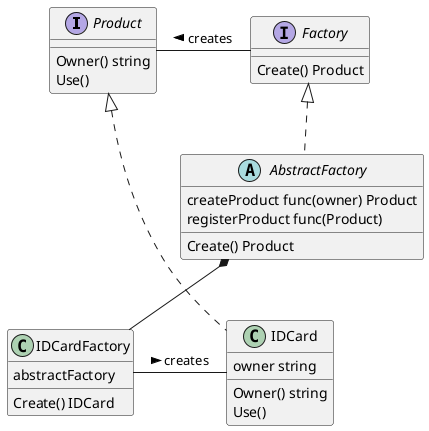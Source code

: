 @startuml

interface Product {
  Owner() string
  Use()
}
interface Factory {
  Create() Product
}
abstract class AbstractFactory {
  createProduct func(owner) Product
  registerProduct func(Product)
  __
  Create() Product
}
class IDCard {
  owner string
  Owner() string
  Use()
}
class IDCardFactory {
  abstractFactory
  Create() IDCard
}

IDCardFactory - IDCard : creates >
Product - Factory : < creates

Product <|.. IDCard

AbstractFactory *-- IDCardFactory
Factory <|.. AbstractFactory

@enduml